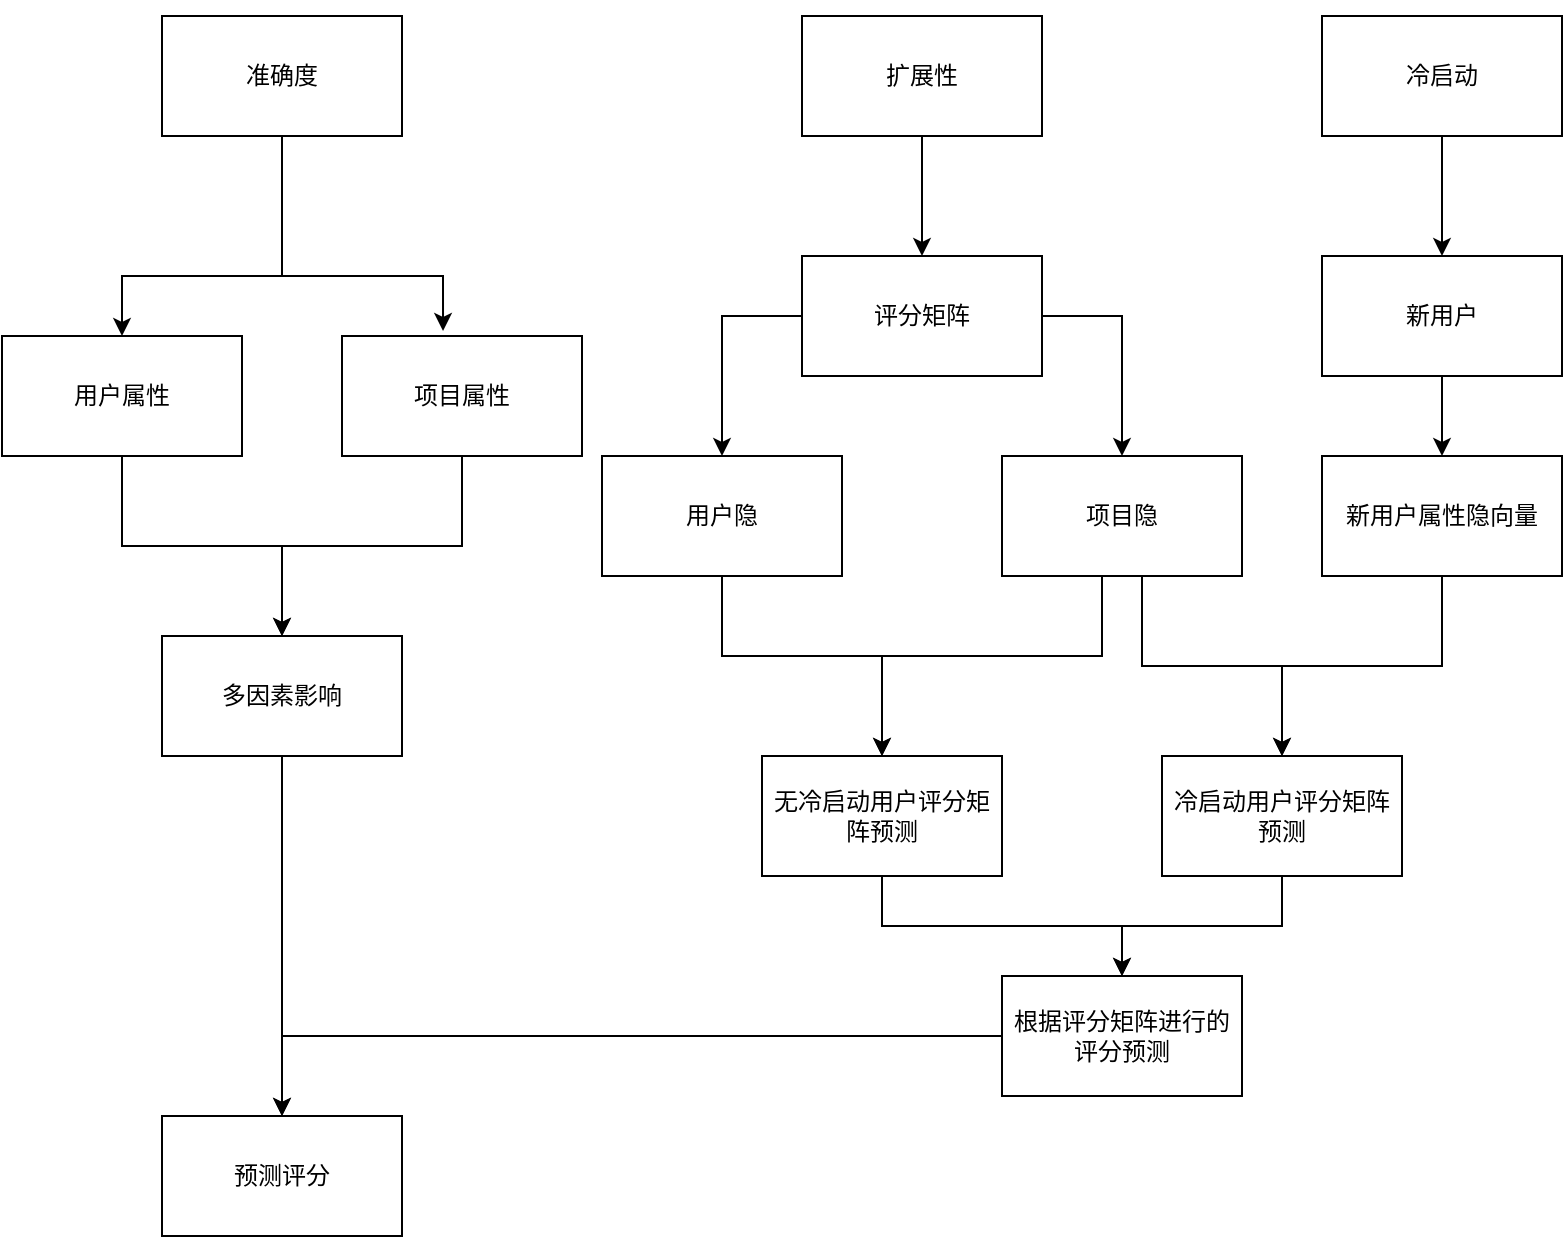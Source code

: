 <mxfile version="13.9.2" type="github">
  <diagram id="P3OXpN5Hu313iaWzY8DK" name="Page-1">
    <mxGraphModel dx="2463" dy="888" grid="1" gridSize="10" guides="1" tooltips="1" connect="1" arrows="1" fold="1" page="1" pageScale="1" pageWidth="827" pageHeight="1169" math="0" shadow="0">
      <root>
        <mxCell id="0" />
        <mxCell id="1" parent="0" />
        <mxCell id="Czrq7sJ7vTTmv0vpG3Vr-14" style="edgeStyle=orthogonalEdgeStyle;rounded=0;orthogonalLoop=1;jettySize=auto;html=1;entryX=0.5;entryY=0;entryDx=0;entryDy=0;" parent="1" source="Czrq7sJ7vTTmv0vpG3Vr-11" target="Czrq7sJ7vTTmv0vpG3Vr-13" edge="1">
          <mxGeometry relative="1" as="geometry">
            <Array as="points">
              <mxPoint x="160" y="630" />
            </Array>
          </mxGeometry>
        </mxCell>
        <mxCell id="Czrq7sJ7vTTmv0vpG3Vr-15" style="edgeStyle=orthogonalEdgeStyle;rounded=0;orthogonalLoop=1;jettySize=auto;html=1;" parent="1" target="Czrq7sJ7vTTmv0vpG3Vr-12" edge="1">
          <mxGeometry relative="1" as="geometry">
            <mxPoint x="270" y="630" as="sourcePoint" />
            <Array as="points">
              <mxPoint x="360" y="630" />
              <mxPoint x="360" y="630" />
            </Array>
          </mxGeometry>
        </mxCell>
        <mxCell id="Czrq7sJ7vTTmv0vpG3Vr-11" value="评分矩阵" style="rounded=0;whiteSpace=wrap;html=1;" parent="1" vertex="1">
          <mxGeometry x="200" y="600" width="120" height="60" as="geometry" />
        </mxCell>
        <mxCell id="Czrq7sJ7vTTmv0vpG3Vr-34" style="edgeStyle=orthogonalEdgeStyle;rounded=0;orthogonalLoop=1;jettySize=auto;html=1;" parent="1" source="Czrq7sJ7vTTmv0vpG3Vr-12" target="Czrq7sJ7vTTmv0vpG3Vr-18" edge="1">
          <mxGeometry relative="1" as="geometry">
            <Array as="points">
              <mxPoint x="370" y="805" />
              <mxPoint x="440" y="805" />
            </Array>
          </mxGeometry>
        </mxCell>
        <mxCell id="Czrq7sJ7vTTmv0vpG3Vr-47" style="edgeStyle=orthogonalEdgeStyle;rounded=0;orthogonalLoop=1;jettySize=auto;html=1;" parent="1" source="Czrq7sJ7vTTmv0vpG3Vr-12" target="Czrq7sJ7vTTmv0vpG3Vr-45" edge="1">
          <mxGeometry relative="1" as="geometry">
            <Array as="points">
              <mxPoint x="350" y="800" />
              <mxPoint x="240" y="800" />
            </Array>
          </mxGeometry>
        </mxCell>
        <mxCell id="Czrq7sJ7vTTmv0vpG3Vr-12" value="项目隐" style="rounded=0;whiteSpace=wrap;html=1;" parent="1" vertex="1">
          <mxGeometry x="300" y="700" width="120" height="60" as="geometry" />
        </mxCell>
        <mxCell id="Czrq7sJ7vTTmv0vpG3Vr-46" style="edgeStyle=orthogonalEdgeStyle;rounded=0;orthogonalLoop=1;jettySize=auto;html=1;" parent="1" source="Czrq7sJ7vTTmv0vpG3Vr-13" target="Czrq7sJ7vTTmv0vpG3Vr-45" edge="1">
          <mxGeometry relative="1" as="geometry">
            <Array as="points">
              <mxPoint x="160" y="800" />
              <mxPoint x="240" y="800" />
            </Array>
          </mxGeometry>
        </mxCell>
        <mxCell id="Czrq7sJ7vTTmv0vpG3Vr-13" value="用户隐" style="rounded=0;whiteSpace=wrap;html=1;" parent="1" vertex="1">
          <mxGeometry x="100" y="700" width="120" height="60" as="geometry" />
        </mxCell>
        <mxCell id="Czrq7sJ7vTTmv0vpG3Vr-19" style="edgeStyle=orthogonalEdgeStyle;rounded=0;orthogonalLoop=1;jettySize=auto;html=1;entryX=0.5;entryY=0;entryDx=0;entryDy=0;" parent="1" source="Czrq7sJ7vTTmv0vpG3Vr-16" target="Czrq7sJ7vTTmv0vpG3Vr-17" edge="1">
          <mxGeometry relative="1" as="geometry" />
        </mxCell>
        <mxCell id="Czrq7sJ7vTTmv0vpG3Vr-16" value="新用户" style="rounded=0;whiteSpace=wrap;html=1;" parent="1" vertex="1">
          <mxGeometry x="460" y="600" width="120" height="60" as="geometry" />
        </mxCell>
        <mxCell id="Czrq7sJ7vTTmv0vpG3Vr-35" style="edgeStyle=orthogonalEdgeStyle;rounded=0;orthogonalLoop=1;jettySize=auto;html=1;entryX=0.5;entryY=0;entryDx=0;entryDy=0;" parent="1" source="Czrq7sJ7vTTmv0vpG3Vr-17" target="Czrq7sJ7vTTmv0vpG3Vr-18" edge="1">
          <mxGeometry relative="1" as="geometry" />
        </mxCell>
        <mxCell id="Czrq7sJ7vTTmv0vpG3Vr-17" value="新用户属性隐向量" style="rounded=0;whiteSpace=wrap;html=1;" parent="1" vertex="1">
          <mxGeometry x="460" y="700" width="120" height="60" as="geometry" />
        </mxCell>
        <mxCell id="Czrq7sJ7vTTmv0vpG3Vr-53" style="edgeStyle=orthogonalEdgeStyle;rounded=0;orthogonalLoop=1;jettySize=auto;html=1;entryX=0.5;entryY=0;entryDx=0;entryDy=0;" parent="1" source="Czrq7sJ7vTTmv0vpG3Vr-18" target="Czrq7sJ7vTTmv0vpG3Vr-51" edge="1">
          <mxGeometry relative="1" as="geometry" />
        </mxCell>
        <mxCell id="Czrq7sJ7vTTmv0vpG3Vr-18" value="冷启动用户评分矩阵预测" style="rounded=0;whiteSpace=wrap;html=1;" parent="1" vertex="1">
          <mxGeometry x="380" y="850" width="120" height="60" as="geometry" />
        </mxCell>
        <mxCell id="Czrq7sJ7vTTmv0vpG3Vr-24" style="edgeStyle=orthogonalEdgeStyle;rounded=0;orthogonalLoop=1;jettySize=auto;html=1;entryX=0.5;entryY=0;entryDx=0;entryDy=0;" parent="1" source="Czrq7sJ7vTTmv0vpG3Vr-23" target="Czrq7sJ7vTTmv0vpG3Vr-16" edge="1">
          <mxGeometry relative="1" as="geometry" />
        </mxCell>
        <mxCell id="Czrq7sJ7vTTmv0vpG3Vr-23" value="冷启动" style="rounded=0;whiteSpace=wrap;html=1;" parent="1" vertex="1">
          <mxGeometry x="460" y="480" width="120" height="60" as="geometry" />
        </mxCell>
        <mxCell id="Czrq7sJ7vTTmv0vpG3Vr-30" style="edgeStyle=orthogonalEdgeStyle;rounded=0;orthogonalLoop=1;jettySize=auto;html=1;entryX=0.5;entryY=0;entryDx=0;entryDy=0;exitX=0.5;exitY=1;exitDx=0;exitDy=0;" parent="1" target="Czrq7sJ7vTTmv0vpG3Vr-28" edge="1">
          <mxGeometry relative="1" as="geometry">
            <mxPoint x="-60" y="480" as="sourcePoint" />
            <Array as="points">
              <mxPoint x="-60" y="610" />
              <mxPoint x="-140" y="610" />
            </Array>
          </mxGeometry>
        </mxCell>
        <mxCell id="Czrq7sJ7vTTmv0vpG3Vr-31" style="edgeStyle=orthogonalEdgeStyle;rounded=0;orthogonalLoop=1;jettySize=auto;html=1;exitX=0.5;exitY=1;exitDx=0;exitDy=0;entryX=0.421;entryY=-0.042;entryDx=0;entryDy=0;entryPerimeter=0;" parent="1" target="Czrq7sJ7vTTmv0vpG3Vr-29" edge="1">
          <mxGeometry relative="1" as="geometry">
            <mxPoint x="-60" y="480" as="sourcePoint" />
            <mxPoint x="20" y="640" as="targetPoint" />
            <Array as="points">
              <mxPoint x="-60" y="610" />
              <mxPoint x="21" y="610" />
            </Array>
          </mxGeometry>
        </mxCell>
        <mxCell id="Czrq7sJ7vTTmv0vpG3Vr-27" value="准确度" style="rounded=0;whiteSpace=wrap;html=1;" parent="1" vertex="1">
          <mxGeometry x="-120" y="480" width="120" height="60" as="geometry" />
        </mxCell>
        <mxCell id="Czrq7sJ7vTTmv0vpG3Vr-37" style="edgeStyle=orthogonalEdgeStyle;rounded=0;orthogonalLoop=1;jettySize=auto;html=1;" parent="1" source="Czrq7sJ7vTTmv0vpG3Vr-28" target="Czrq7sJ7vTTmv0vpG3Vr-36" edge="1">
          <mxGeometry relative="1" as="geometry" />
        </mxCell>
        <mxCell id="Czrq7sJ7vTTmv0vpG3Vr-28" value="用户属性" style="rounded=0;whiteSpace=wrap;html=1;" parent="1" vertex="1">
          <mxGeometry x="-200" y="640" width="120" height="60" as="geometry" />
        </mxCell>
        <mxCell id="Czrq7sJ7vTTmv0vpG3Vr-38" style="edgeStyle=orthogonalEdgeStyle;rounded=0;orthogonalLoop=1;jettySize=auto;html=1;entryX=0.5;entryY=0;entryDx=0;entryDy=0;" parent="1" source="Czrq7sJ7vTTmv0vpG3Vr-29" target="Czrq7sJ7vTTmv0vpG3Vr-36" edge="1">
          <mxGeometry relative="1" as="geometry" />
        </mxCell>
        <mxCell id="Czrq7sJ7vTTmv0vpG3Vr-29" value="项目属性" style="rounded=0;whiteSpace=wrap;html=1;" parent="1" vertex="1">
          <mxGeometry x="-30" y="640" width="120" height="60" as="geometry" />
        </mxCell>
        <mxCell id="Czrq7sJ7vTTmv0vpG3Vr-55" style="edgeStyle=orthogonalEdgeStyle;rounded=0;orthogonalLoop=1;jettySize=auto;html=1;" parent="1" source="Czrq7sJ7vTTmv0vpG3Vr-36" target="Czrq7sJ7vTTmv0vpG3Vr-42" edge="1">
          <mxGeometry relative="1" as="geometry" />
        </mxCell>
        <mxCell id="Czrq7sJ7vTTmv0vpG3Vr-36" value="多因素影响" style="rounded=0;whiteSpace=wrap;html=1;" parent="1" vertex="1">
          <mxGeometry x="-120" y="790" width="120" height="60" as="geometry" />
        </mxCell>
        <mxCell id="Czrq7sJ7vTTmv0vpG3Vr-42" value="预测评分" style="rounded=0;whiteSpace=wrap;html=1;" parent="1" vertex="1">
          <mxGeometry x="-120" y="1030" width="120" height="60" as="geometry" />
        </mxCell>
        <mxCell id="Czrq7sJ7vTTmv0vpG3Vr-52" style="edgeStyle=orthogonalEdgeStyle;rounded=0;orthogonalLoop=1;jettySize=auto;html=1;" parent="1" source="Czrq7sJ7vTTmv0vpG3Vr-45" target="Czrq7sJ7vTTmv0vpG3Vr-51" edge="1">
          <mxGeometry relative="1" as="geometry" />
        </mxCell>
        <mxCell id="Czrq7sJ7vTTmv0vpG3Vr-45" value="无冷启动用户评分矩阵预测" style="rounded=0;whiteSpace=wrap;html=1;" parent="1" vertex="1">
          <mxGeometry x="180" y="850" width="120" height="60" as="geometry" />
        </mxCell>
        <mxCell id="Czrq7sJ7vTTmv0vpG3Vr-50" style="edgeStyle=orthogonalEdgeStyle;rounded=0;orthogonalLoop=1;jettySize=auto;html=1;entryX=0.5;entryY=0;entryDx=0;entryDy=0;" parent="1" source="Czrq7sJ7vTTmv0vpG3Vr-49" target="Czrq7sJ7vTTmv0vpG3Vr-11" edge="1">
          <mxGeometry relative="1" as="geometry" />
        </mxCell>
        <mxCell id="Czrq7sJ7vTTmv0vpG3Vr-49" value="扩展性" style="rounded=0;whiteSpace=wrap;html=1;" parent="1" vertex="1">
          <mxGeometry x="200" y="480" width="120" height="60" as="geometry" />
        </mxCell>
        <mxCell id="Czrq7sJ7vTTmv0vpG3Vr-57" style="edgeStyle=orthogonalEdgeStyle;rounded=0;orthogonalLoop=1;jettySize=auto;html=1;entryX=0.5;entryY=0;entryDx=0;entryDy=0;" parent="1" source="Czrq7sJ7vTTmv0vpG3Vr-51" target="Czrq7sJ7vTTmv0vpG3Vr-42" edge="1">
          <mxGeometry relative="1" as="geometry" />
        </mxCell>
        <mxCell id="Czrq7sJ7vTTmv0vpG3Vr-51" value="根据评分矩阵进行的评分预测" style="rounded=0;whiteSpace=wrap;html=1;" parent="1" vertex="1">
          <mxGeometry x="300" y="960" width="120" height="60" as="geometry" />
        </mxCell>
      </root>
    </mxGraphModel>
  </diagram>
</mxfile>

